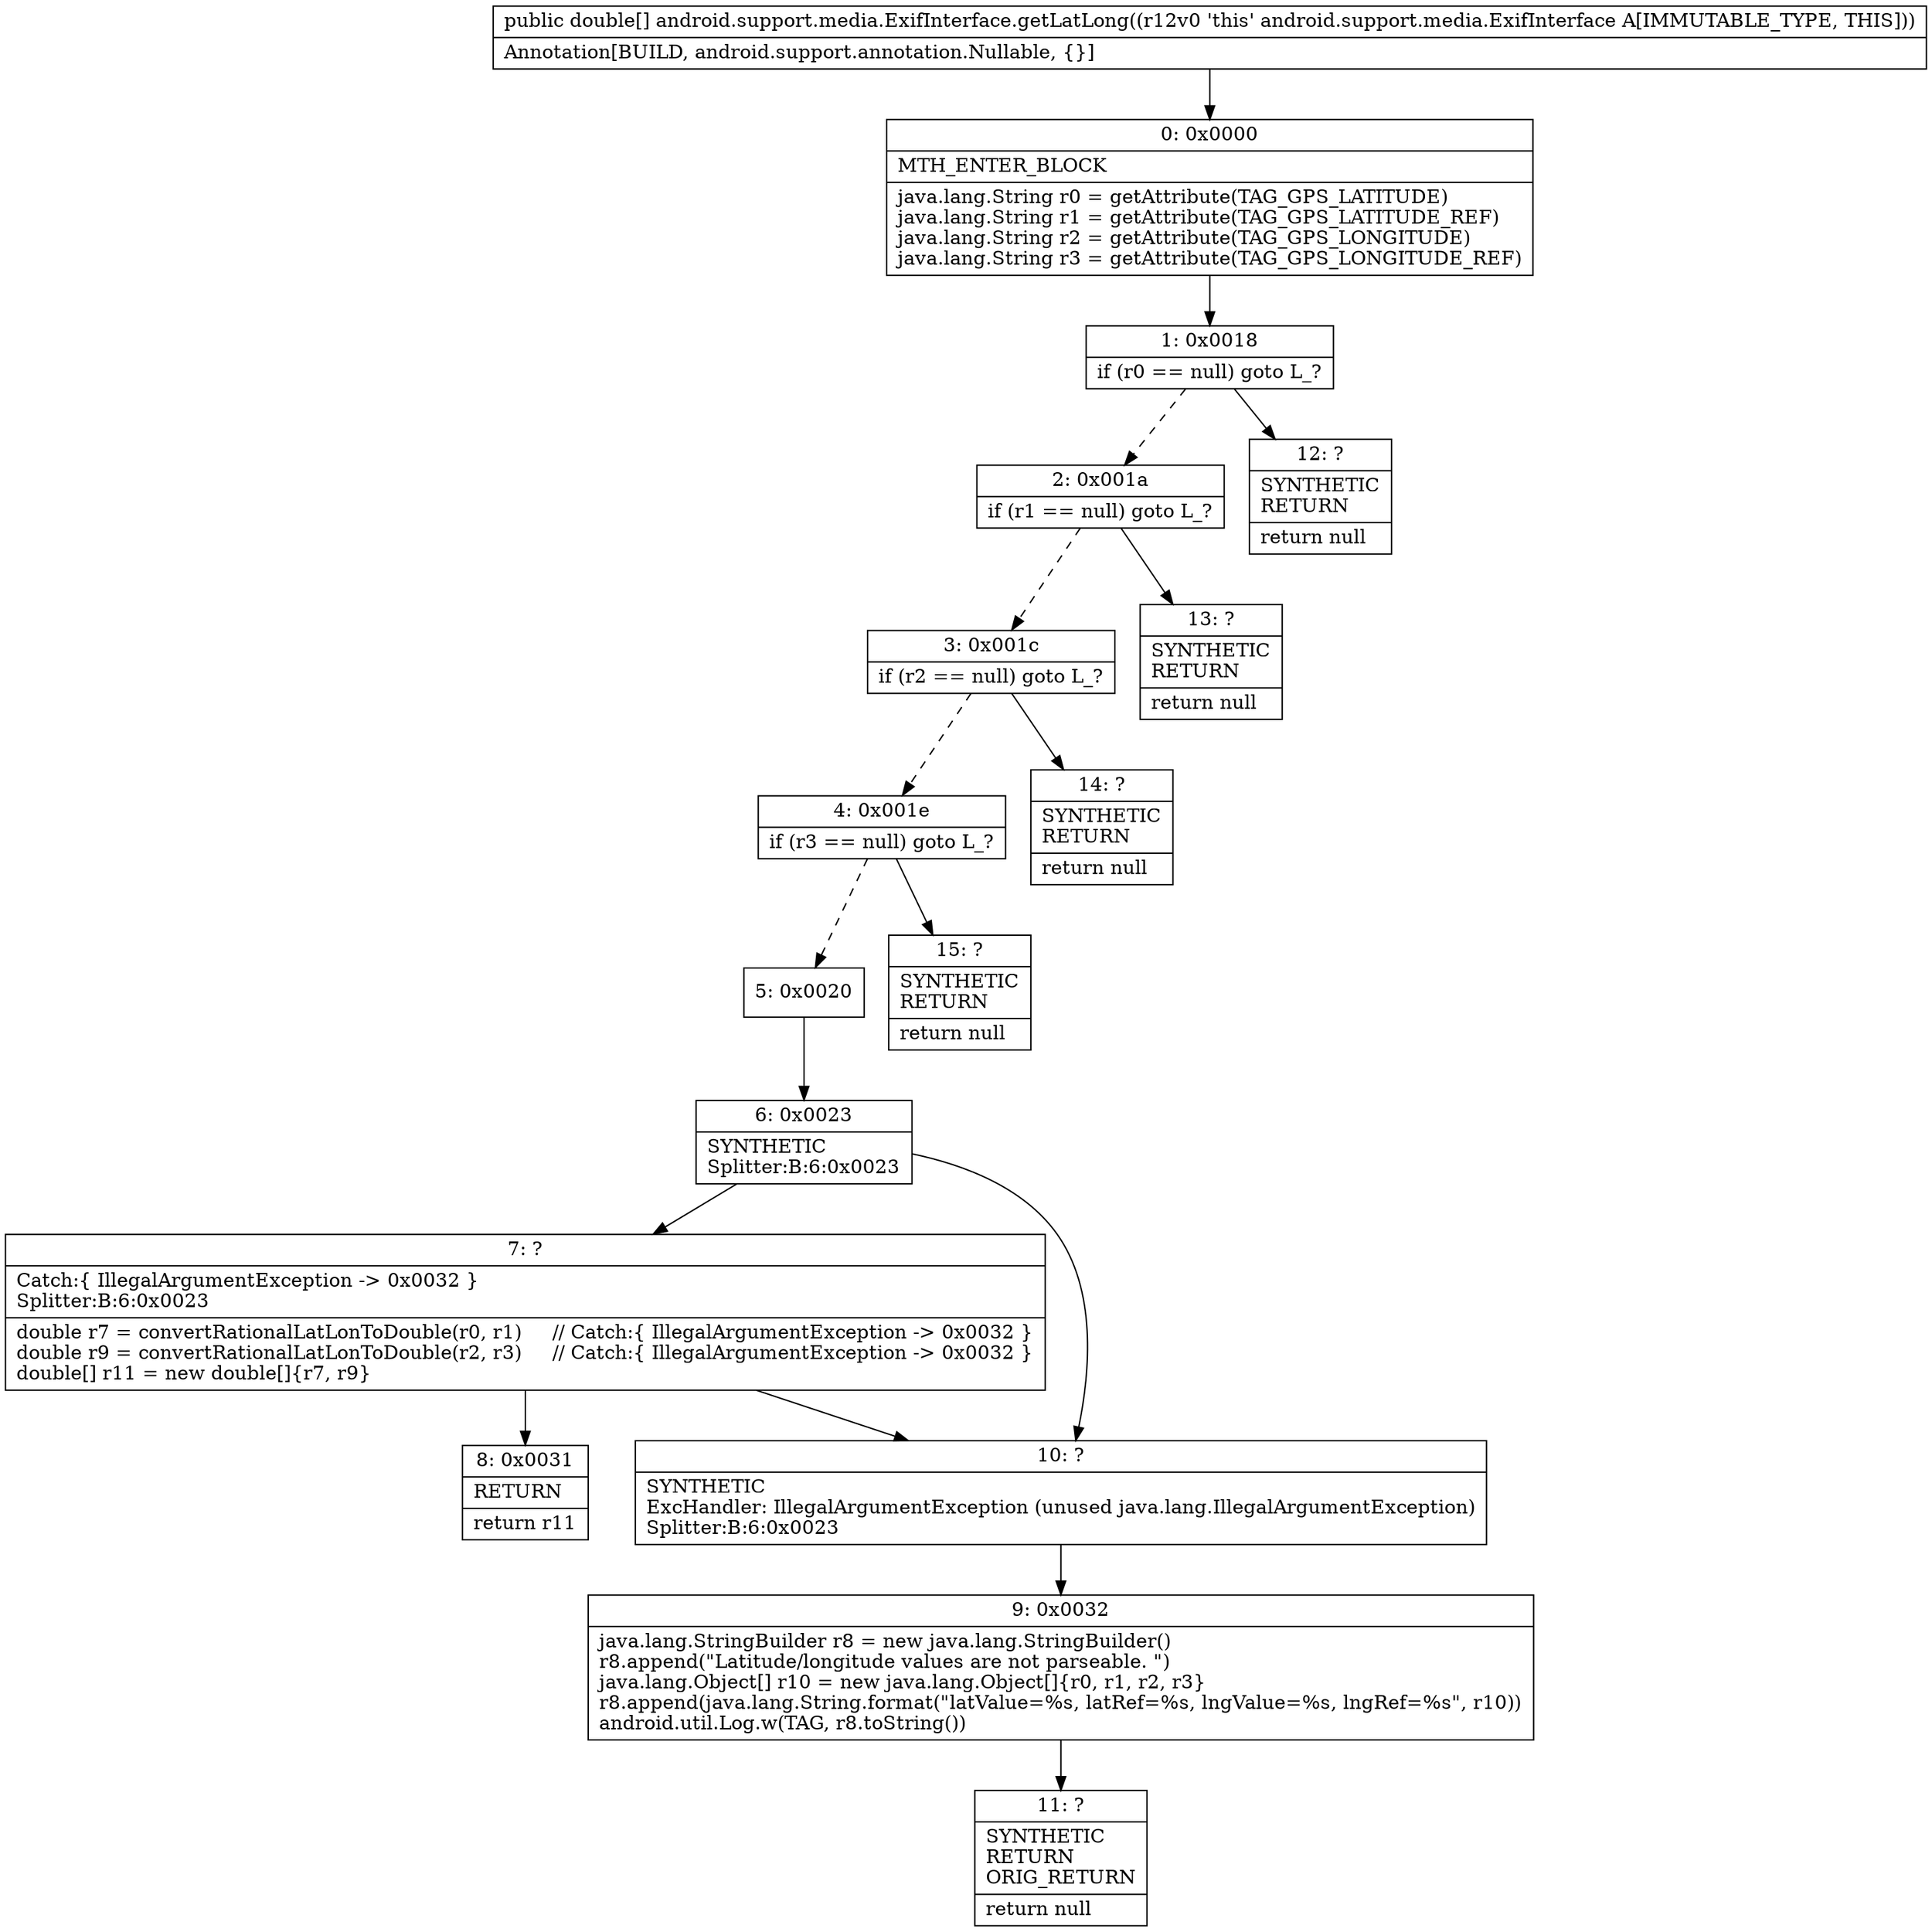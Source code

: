 digraph "CFG forandroid.support.media.ExifInterface.getLatLong()[D" {
Node_0 [shape=record,label="{0\:\ 0x0000|MTH_ENTER_BLOCK\l|java.lang.String r0 = getAttribute(TAG_GPS_LATITUDE)\ljava.lang.String r1 = getAttribute(TAG_GPS_LATITUDE_REF)\ljava.lang.String r2 = getAttribute(TAG_GPS_LONGITUDE)\ljava.lang.String r3 = getAttribute(TAG_GPS_LONGITUDE_REF)\l}"];
Node_1 [shape=record,label="{1\:\ 0x0018|if (r0 == null) goto L_?\l}"];
Node_2 [shape=record,label="{2\:\ 0x001a|if (r1 == null) goto L_?\l}"];
Node_3 [shape=record,label="{3\:\ 0x001c|if (r2 == null) goto L_?\l}"];
Node_4 [shape=record,label="{4\:\ 0x001e|if (r3 == null) goto L_?\l}"];
Node_5 [shape=record,label="{5\:\ 0x0020}"];
Node_6 [shape=record,label="{6\:\ 0x0023|SYNTHETIC\lSplitter:B:6:0x0023\l}"];
Node_7 [shape=record,label="{7\:\ ?|Catch:\{ IllegalArgumentException \-\> 0x0032 \}\lSplitter:B:6:0x0023\l|double r7 = convertRationalLatLonToDouble(r0, r1)     \/\/ Catch:\{ IllegalArgumentException \-\> 0x0032 \}\ldouble r9 = convertRationalLatLonToDouble(r2, r3)     \/\/ Catch:\{ IllegalArgumentException \-\> 0x0032 \}\ldouble[] r11 = new double[]\{r7, r9\}\l}"];
Node_8 [shape=record,label="{8\:\ 0x0031|RETURN\l|return r11\l}"];
Node_9 [shape=record,label="{9\:\ 0x0032|java.lang.StringBuilder r8 = new java.lang.StringBuilder()\lr8.append(\"Latitude\/longitude values are not parseable. \")\ljava.lang.Object[] r10 = new java.lang.Object[]\{r0, r1, r2, r3\}\lr8.append(java.lang.String.format(\"latValue=%s, latRef=%s, lngValue=%s, lngRef=%s\", r10))\landroid.util.Log.w(TAG, r8.toString())\l}"];
Node_10 [shape=record,label="{10\:\ ?|SYNTHETIC\lExcHandler: IllegalArgumentException (unused java.lang.IllegalArgumentException)\lSplitter:B:6:0x0023\l}"];
Node_11 [shape=record,label="{11\:\ ?|SYNTHETIC\lRETURN\lORIG_RETURN\l|return null\l}"];
Node_12 [shape=record,label="{12\:\ ?|SYNTHETIC\lRETURN\l|return null\l}"];
Node_13 [shape=record,label="{13\:\ ?|SYNTHETIC\lRETURN\l|return null\l}"];
Node_14 [shape=record,label="{14\:\ ?|SYNTHETIC\lRETURN\l|return null\l}"];
Node_15 [shape=record,label="{15\:\ ?|SYNTHETIC\lRETURN\l|return null\l}"];
MethodNode[shape=record,label="{public double[] android.support.media.ExifInterface.getLatLong((r12v0 'this' android.support.media.ExifInterface A[IMMUTABLE_TYPE, THIS]))  | Annotation[BUILD, android.support.annotation.Nullable, \{\}]\l}"];
MethodNode -> Node_0;
Node_0 -> Node_1;
Node_1 -> Node_2[style=dashed];
Node_1 -> Node_12;
Node_2 -> Node_3[style=dashed];
Node_2 -> Node_13;
Node_3 -> Node_4[style=dashed];
Node_3 -> Node_14;
Node_4 -> Node_5[style=dashed];
Node_4 -> Node_15;
Node_5 -> Node_6;
Node_6 -> Node_7;
Node_6 -> Node_10;
Node_7 -> Node_8;
Node_7 -> Node_10;
Node_9 -> Node_11;
Node_10 -> Node_9;
}

